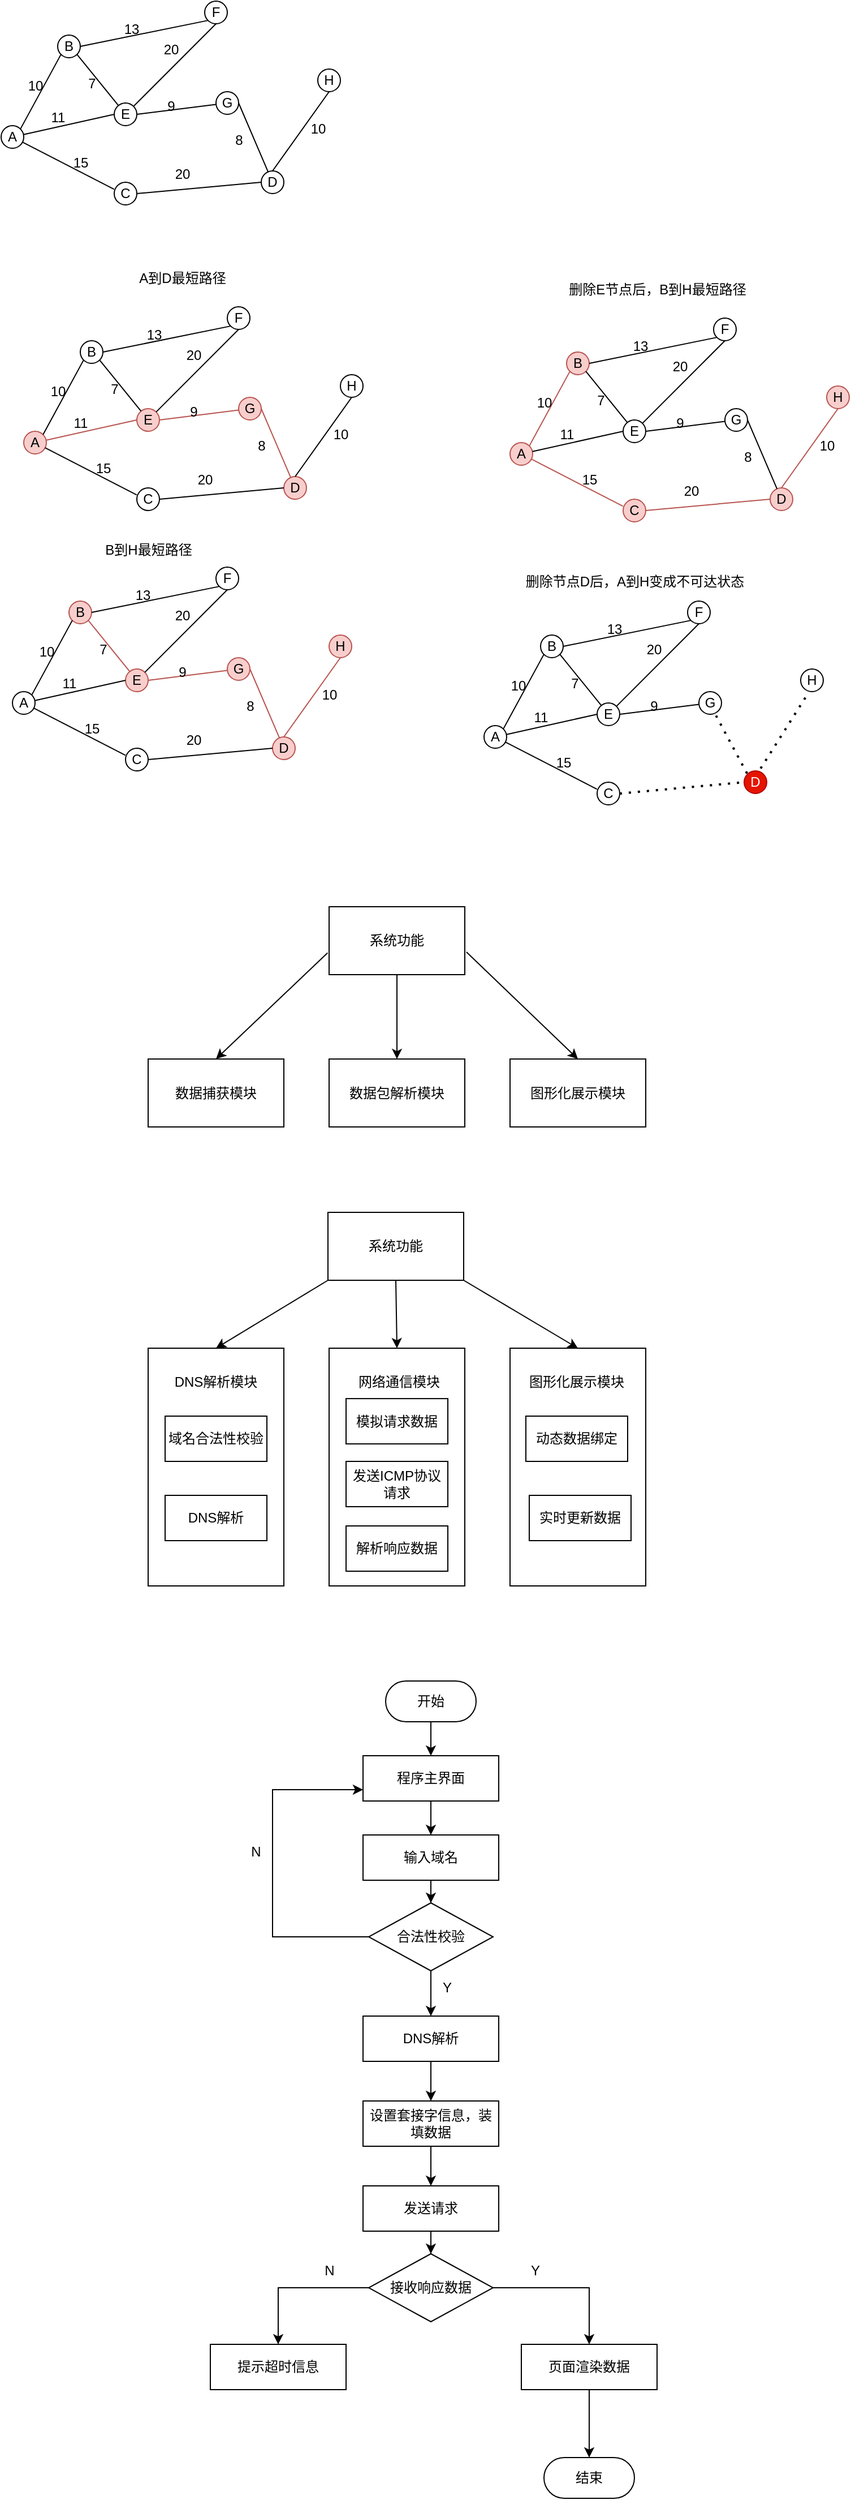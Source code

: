 <mxfile version="24.8.6">
  <diagram name="第 1 页" id="j2bMrI5FaiPhLmk5jfZU">
    <mxGraphModel dx="1426" dy="781" grid="1" gridSize="10" guides="1" tooltips="1" connect="1" arrows="1" fold="1" page="1" pageScale="1" pageWidth="827" pageHeight="1169" math="0" shadow="0">
      <root>
        <mxCell id="0" />
        <mxCell id="1" parent="0" />
        <mxCell id="XzMyNaOLPGjrJ3a0IBhp-1" value="" style="rounded=0;whiteSpace=wrap;html=1;" vertex="1" parent="1">
          <mxGeometry x="230" y="1430" width="120" height="210" as="geometry" />
        </mxCell>
        <mxCell id="vtL7lDyUbymV2ma0Of8F-2" value="A" style="ellipse;whiteSpace=wrap;html=1;aspect=fixed;" parent="1" vertex="1">
          <mxGeometry x="100" y="350" width="20" height="20" as="geometry" />
        </mxCell>
        <mxCell id="vtL7lDyUbymV2ma0Of8F-3" value="B" style="ellipse;whiteSpace=wrap;html=1;aspect=fixed;" parent="1" vertex="1">
          <mxGeometry x="150" y="270" width="20" height="20" as="geometry" />
        </mxCell>
        <mxCell id="vtL7lDyUbymV2ma0Of8F-4" value="C" style="ellipse;whiteSpace=wrap;html=1;aspect=fixed;" parent="1" vertex="1">
          <mxGeometry x="200" y="400" width="20" height="20" as="geometry" />
        </mxCell>
        <mxCell id="vtL7lDyUbymV2ma0Of8F-5" value="D" style="ellipse;whiteSpace=wrap;html=1;aspect=fixed;" parent="1" vertex="1">
          <mxGeometry x="330" y="390" width="20" height="20" as="geometry" />
        </mxCell>
        <mxCell id="vtL7lDyUbymV2ma0Of8F-6" value="E" style="ellipse;whiteSpace=wrap;html=1;aspect=fixed;" parent="1" vertex="1">
          <mxGeometry x="200" y="330" width="20" height="20" as="geometry" />
        </mxCell>
        <mxCell id="vtL7lDyUbymV2ma0Of8F-7" value="F" style="ellipse;whiteSpace=wrap;html=1;aspect=fixed;" parent="1" vertex="1">
          <mxGeometry x="280" y="240" width="20" height="20" as="geometry" />
        </mxCell>
        <mxCell id="vtL7lDyUbymV2ma0Of8F-8" value="G" style="ellipse;whiteSpace=wrap;html=1;aspect=fixed;" parent="1" vertex="1">
          <mxGeometry x="290" y="320" width="20" height="20" as="geometry" />
        </mxCell>
        <mxCell id="vtL7lDyUbymV2ma0Of8F-10" value="H" style="ellipse;whiteSpace=wrap;html=1;aspect=fixed;" parent="1" vertex="1">
          <mxGeometry x="380" y="300" width="20" height="20" as="geometry" />
        </mxCell>
        <mxCell id="vtL7lDyUbymV2ma0Of8F-48" value="" style="endArrow=none;html=1;rounded=0;exitX=1;exitY=0;exitDx=0;exitDy=0;entryX=0;entryY=1;entryDx=0;entryDy=0;" parent="1" source="vtL7lDyUbymV2ma0Of8F-2" target="vtL7lDyUbymV2ma0Of8F-3" edge="1">
          <mxGeometry width="50" height="50" relative="1" as="geometry">
            <mxPoint x="110" y="340" as="sourcePoint" />
            <mxPoint x="160" y="290" as="targetPoint" />
          </mxGeometry>
        </mxCell>
        <mxCell id="vtL7lDyUbymV2ma0Of8F-49" value="" style="endArrow=none;html=1;rounded=0;entryX=-0.007;entryY=0.307;entryDx=0;entryDy=0;entryPerimeter=0;" parent="1" source="vtL7lDyUbymV2ma0Of8F-2" target="vtL7lDyUbymV2ma0Of8F-4" edge="1">
          <mxGeometry width="50" height="50" relative="1" as="geometry">
            <mxPoint x="130" y="400" as="sourcePoint" />
            <mxPoint x="180" y="350" as="targetPoint" />
          </mxGeometry>
        </mxCell>
        <mxCell id="vtL7lDyUbymV2ma0Of8F-50" value="" style="endArrow=none;html=1;rounded=0;entryX=0;entryY=0.5;entryDx=0;entryDy=0;" parent="1" source="vtL7lDyUbymV2ma0Of8F-2" target="vtL7lDyUbymV2ma0Of8F-6" edge="1">
          <mxGeometry width="50" height="50" relative="1" as="geometry">
            <mxPoint x="130" y="370" as="sourcePoint" />
            <mxPoint x="180" y="320" as="targetPoint" />
          </mxGeometry>
        </mxCell>
        <mxCell id="vtL7lDyUbymV2ma0Of8F-51" value="" style="endArrow=none;html=1;rounded=0;exitX=1;exitY=1;exitDx=0;exitDy=0;" parent="1" source="vtL7lDyUbymV2ma0Of8F-3" target="vtL7lDyUbymV2ma0Of8F-6" edge="1">
          <mxGeometry width="50" height="50" relative="1" as="geometry">
            <mxPoint x="150" y="270" as="sourcePoint" />
            <mxPoint x="200" y="334" as="targetPoint" />
          </mxGeometry>
        </mxCell>
        <mxCell id="vtL7lDyUbymV2ma0Of8F-52" value="" style="endArrow=none;html=1;rounded=0;exitX=1;exitY=0.5;exitDx=0;exitDy=0;entryX=0;entryY=1;entryDx=0;entryDy=0;" parent="1" source="vtL7lDyUbymV2ma0Of8F-3" target="vtL7lDyUbymV2ma0Of8F-7" edge="1">
          <mxGeometry width="50" height="50" relative="1" as="geometry">
            <mxPoint x="180" y="280" as="sourcePoint" />
            <mxPoint x="230" y="230" as="targetPoint" />
          </mxGeometry>
        </mxCell>
        <mxCell id="vtL7lDyUbymV2ma0Of8F-53" value="" style="endArrow=none;html=1;rounded=0;exitX=1;exitY=0.5;exitDx=0;exitDy=0;" parent="1" source="vtL7lDyUbymV2ma0Of8F-6" target="vtL7lDyUbymV2ma0Of8F-8" edge="1">
          <mxGeometry width="50" height="50" relative="1" as="geometry">
            <mxPoint x="230" y="340" as="sourcePoint" />
            <mxPoint x="280" y="290" as="targetPoint" />
          </mxGeometry>
        </mxCell>
        <mxCell id="vtL7lDyUbymV2ma0Of8F-54" value="" style="endArrow=none;html=1;rounded=0;exitX=1;exitY=0;exitDx=0;exitDy=0;entryX=0.5;entryY=1;entryDx=0;entryDy=0;" parent="1" source="vtL7lDyUbymV2ma0Of8F-6" target="vtL7lDyUbymV2ma0Of8F-7" edge="1">
          <mxGeometry width="50" height="50" relative="1" as="geometry">
            <mxPoint x="220" y="330" as="sourcePoint" />
            <mxPoint x="270" y="280" as="targetPoint" />
          </mxGeometry>
        </mxCell>
        <mxCell id="vtL7lDyUbymV2ma0Of8F-55" value="" style="endArrow=none;html=1;rounded=0;exitX=1;exitY=0.5;exitDx=0;exitDy=0;entryX=0;entryY=0.5;entryDx=0;entryDy=0;" parent="1" source="vtL7lDyUbymV2ma0Of8F-4" target="vtL7lDyUbymV2ma0Of8F-5" edge="1">
          <mxGeometry width="50" height="50" relative="1" as="geometry">
            <mxPoint x="260" y="410" as="sourcePoint" />
            <mxPoint x="310" y="360" as="targetPoint" />
          </mxGeometry>
        </mxCell>
        <mxCell id="vtL7lDyUbymV2ma0Of8F-56" value="" style="endArrow=none;html=1;rounded=0;exitX=0.5;exitY=0;exitDx=0;exitDy=0;" parent="1" source="vtL7lDyUbymV2ma0Of8F-5" edge="1">
          <mxGeometry width="50" height="50" relative="1" as="geometry">
            <mxPoint x="340" y="370" as="sourcePoint" />
            <mxPoint x="390" y="320" as="targetPoint" />
          </mxGeometry>
        </mxCell>
        <mxCell id="vtL7lDyUbymV2ma0Of8F-57" value="" style="endArrow=none;html=1;rounded=0;exitX=1;exitY=0.5;exitDx=0;exitDy=0;" parent="1" source="vtL7lDyUbymV2ma0Of8F-8" target="vtL7lDyUbymV2ma0Of8F-5" edge="1">
          <mxGeometry width="50" height="50" relative="1" as="geometry">
            <mxPoint x="330" y="310" as="sourcePoint" />
            <mxPoint x="380" y="260" as="targetPoint" />
          </mxGeometry>
        </mxCell>
        <mxCell id="vtL7lDyUbymV2ma0Of8F-59" value="10" style="text;html=1;align=center;verticalAlign=middle;resizable=0;points=[];autosize=1;strokeColor=none;fillColor=none;" parent="1" vertex="1">
          <mxGeometry x="110" y="300" width="40" height="30" as="geometry" />
        </mxCell>
        <mxCell id="vtL7lDyUbymV2ma0Of8F-60" value="7" style="text;html=1;align=center;verticalAlign=middle;resizable=0;points=[];autosize=1;strokeColor=none;fillColor=none;" parent="1" vertex="1">
          <mxGeometry x="165" y="298" width="30" height="30" as="geometry" />
        </mxCell>
        <mxCell id="vtL7lDyUbymV2ma0Of8F-61" value="11" style="text;html=1;align=center;verticalAlign=middle;resizable=0;points=[];autosize=1;strokeColor=none;fillColor=none;" parent="1" vertex="1">
          <mxGeometry x="130" y="328" width="40" height="30" as="geometry" />
        </mxCell>
        <mxCell id="vtL7lDyUbymV2ma0Of8F-63" value="15" style="text;html=1;align=center;verticalAlign=middle;resizable=0;points=[];autosize=1;strokeColor=none;fillColor=none;" parent="1" vertex="1">
          <mxGeometry x="150" y="368" width="40" height="30" as="geometry" />
        </mxCell>
        <mxCell id="vtL7lDyUbymV2ma0Of8F-64" value="20" style="text;html=1;align=center;verticalAlign=middle;resizable=0;points=[];autosize=1;strokeColor=none;fillColor=none;" parent="1" vertex="1">
          <mxGeometry x="240" y="378" width="40" height="30" as="geometry" />
        </mxCell>
        <mxCell id="vtL7lDyUbymV2ma0Of8F-65" value="9" style="text;html=1;align=center;verticalAlign=middle;resizable=0;points=[];autosize=1;strokeColor=none;fillColor=none;" parent="1" vertex="1">
          <mxGeometry x="235" y="318" width="30" height="30" as="geometry" />
        </mxCell>
        <mxCell id="vtL7lDyUbymV2ma0Of8F-66" value="13" style="text;html=1;align=center;verticalAlign=middle;resizable=0;points=[];autosize=1;strokeColor=none;fillColor=none;" parent="1" vertex="1">
          <mxGeometry x="195" y="250" width="40" height="30" as="geometry" />
        </mxCell>
        <mxCell id="vtL7lDyUbymV2ma0Of8F-67" value="20" style="text;html=1;align=center;verticalAlign=middle;resizable=0;points=[];autosize=1;strokeColor=none;fillColor=none;" parent="1" vertex="1">
          <mxGeometry x="230" y="268" width="40" height="30" as="geometry" />
        </mxCell>
        <mxCell id="vtL7lDyUbymV2ma0Of8F-68" value="8" style="text;html=1;align=center;verticalAlign=middle;resizable=0;points=[];autosize=1;strokeColor=none;fillColor=none;" parent="1" vertex="1">
          <mxGeometry x="295" y="348" width="30" height="30" as="geometry" />
        </mxCell>
        <mxCell id="vtL7lDyUbymV2ma0Of8F-69" value="10" style="text;html=1;align=center;verticalAlign=middle;resizable=0;points=[];autosize=1;strokeColor=none;fillColor=none;" parent="1" vertex="1">
          <mxGeometry x="360" y="338" width="40" height="30" as="geometry" />
        </mxCell>
        <mxCell id="vtL7lDyUbymV2ma0Of8F-70" value="A" style="ellipse;whiteSpace=wrap;html=1;aspect=fixed;fillColor=#f8cecc;strokeColor=#b85450;" parent="1" vertex="1">
          <mxGeometry x="120" y="620" width="20" height="20" as="geometry" />
        </mxCell>
        <mxCell id="vtL7lDyUbymV2ma0Of8F-71" value="B" style="ellipse;whiteSpace=wrap;html=1;aspect=fixed;" parent="1" vertex="1">
          <mxGeometry x="170" y="540" width="20" height="20" as="geometry" />
        </mxCell>
        <mxCell id="vtL7lDyUbymV2ma0Of8F-72" value="C" style="ellipse;whiteSpace=wrap;html=1;aspect=fixed;" parent="1" vertex="1">
          <mxGeometry x="220" y="670" width="20" height="20" as="geometry" />
        </mxCell>
        <mxCell id="vtL7lDyUbymV2ma0Of8F-73" value="D" style="ellipse;whiteSpace=wrap;html=1;aspect=fixed;fillColor=#f8cecc;strokeColor=#b85450;" parent="1" vertex="1">
          <mxGeometry x="350" y="660" width="20" height="20" as="geometry" />
        </mxCell>
        <mxCell id="vtL7lDyUbymV2ma0Of8F-74" value="E" style="ellipse;whiteSpace=wrap;html=1;aspect=fixed;fillColor=#f8cecc;strokeColor=#b85450;" parent="1" vertex="1">
          <mxGeometry x="220" y="600" width="20" height="20" as="geometry" />
        </mxCell>
        <mxCell id="vtL7lDyUbymV2ma0Of8F-75" value="F" style="ellipse;whiteSpace=wrap;html=1;aspect=fixed;" parent="1" vertex="1">
          <mxGeometry x="300" y="510" width="20" height="20" as="geometry" />
        </mxCell>
        <mxCell id="vtL7lDyUbymV2ma0Of8F-76" value="G" style="ellipse;whiteSpace=wrap;html=1;aspect=fixed;fillColor=#f8cecc;strokeColor=#b85450;" parent="1" vertex="1">
          <mxGeometry x="310" y="590" width="20" height="20" as="geometry" />
        </mxCell>
        <mxCell id="vtL7lDyUbymV2ma0Of8F-77" value="H" style="ellipse;whiteSpace=wrap;html=1;aspect=fixed;" parent="1" vertex="1">
          <mxGeometry x="400" y="570" width="20" height="20" as="geometry" />
        </mxCell>
        <mxCell id="vtL7lDyUbymV2ma0Of8F-78" value="" style="endArrow=none;html=1;rounded=0;exitX=1;exitY=0;exitDx=0;exitDy=0;entryX=0;entryY=1;entryDx=0;entryDy=0;" parent="1" source="vtL7lDyUbymV2ma0Of8F-70" target="vtL7lDyUbymV2ma0Of8F-71" edge="1">
          <mxGeometry width="50" height="50" relative="1" as="geometry">
            <mxPoint x="130" y="610" as="sourcePoint" />
            <mxPoint x="180" y="560" as="targetPoint" />
          </mxGeometry>
        </mxCell>
        <mxCell id="vtL7lDyUbymV2ma0Of8F-79" value="" style="endArrow=none;html=1;rounded=0;entryX=-0.007;entryY=0.307;entryDx=0;entryDy=0;entryPerimeter=0;" parent="1" source="vtL7lDyUbymV2ma0Of8F-70" target="vtL7lDyUbymV2ma0Of8F-72" edge="1">
          <mxGeometry width="50" height="50" relative="1" as="geometry">
            <mxPoint x="150" y="670" as="sourcePoint" />
            <mxPoint x="200" y="620" as="targetPoint" />
          </mxGeometry>
        </mxCell>
        <mxCell id="vtL7lDyUbymV2ma0Of8F-80" value="" style="endArrow=none;html=1;rounded=0;entryX=0;entryY=0.5;entryDx=0;entryDy=0;fillColor=#f8cecc;strokeColor=#b85450;" parent="1" source="vtL7lDyUbymV2ma0Of8F-70" target="vtL7lDyUbymV2ma0Of8F-74" edge="1">
          <mxGeometry width="50" height="50" relative="1" as="geometry">
            <mxPoint x="150" y="640" as="sourcePoint" />
            <mxPoint x="200" y="590" as="targetPoint" />
          </mxGeometry>
        </mxCell>
        <mxCell id="vtL7lDyUbymV2ma0Of8F-81" value="" style="endArrow=none;html=1;rounded=0;exitX=1;exitY=1;exitDx=0;exitDy=0;" parent="1" source="vtL7lDyUbymV2ma0Of8F-71" target="vtL7lDyUbymV2ma0Of8F-74" edge="1">
          <mxGeometry width="50" height="50" relative="1" as="geometry">
            <mxPoint x="170" y="540" as="sourcePoint" />
            <mxPoint x="220" y="604" as="targetPoint" />
          </mxGeometry>
        </mxCell>
        <mxCell id="vtL7lDyUbymV2ma0Of8F-82" value="" style="endArrow=none;html=1;rounded=0;exitX=1;exitY=0.5;exitDx=0;exitDy=0;entryX=0;entryY=1;entryDx=0;entryDy=0;" parent="1" source="vtL7lDyUbymV2ma0Of8F-71" target="vtL7lDyUbymV2ma0Of8F-75" edge="1">
          <mxGeometry width="50" height="50" relative="1" as="geometry">
            <mxPoint x="200" y="550" as="sourcePoint" />
            <mxPoint x="250" y="500" as="targetPoint" />
          </mxGeometry>
        </mxCell>
        <mxCell id="vtL7lDyUbymV2ma0Of8F-83" value="" style="endArrow=none;html=1;rounded=0;exitX=1;exitY=0.5;exitDx=0;exitDy=0;fillColor=#f8cecc;strokeColor=#b85450;" parent="1" source="vtL7lDyUbymV2ma0Of8F-74" target="vtL7lDyUbymV2ma0Of8F-76" edge="1">
          <mxGeometry width="50" height="50" relative="1" as="geometry">
            <mxPoint x="250" y="610" as="sourcePoint" />
            <mxPoint x="300" y="560" as="targetPoint" />
          </mxGeometry>
        </mxCell>
        <mxCell id="vtL7lDyUbymV2ma0Of8F-84" value="" style="endArrow=none;html=1;rounded=0;exitX=1;exitY=0;exitDx=0;exitDy=0;entryX=0.5;entryY=1;entryDx=0;entryDy=0;" parent="1" source="vtL7lDyUbymV2ma0Of8F-74" target="vtL7lDyUbymV2ma0Of8F-75" edge="1">
          <mxGeometry width="50" height="50" relative="1" as="geometry">
            <mxPoint x="240" y="600" as="sourcePoint" />
            <mxPoint x="290" y="550" as="targetPoint" />
          </mxGeometry>
        </mxCell>
        <mxCell id="vtL7lDyUbymV2ma0Of8F-85" value="" style="endArrow=none;html=1;rounded=0;exitX=1;exitY=0.5;exitDx=0;exitDy=0;entryX=0;entryY=0.5;entryDx=0;entryDy=0;" parent="1" source="vtL7lDyUbymV2ma0Of8F-72" target="vtL7lDyUbymV2ma0Of8F-73" edge="1">
          <mxGeometry width="50" height="50" relative="1" as="geometry">
            <mxPoint x="280" y="680" as="sourcePoint" />
            <mxPoint x="330" y="630" as="targetPoint" />
          </mxGeometry>
        </mxCell>
        <mxCell id="vtL7lDyUbymV2ma0Of8F-86" value="" style="endArrow=none;html=1;rounded=0;exitX=0.5;exitY=0;exitDx=0;exitDy=0;" parent="1" source="vtL7lDyUbymV2ma0Of8F-73" edge="1">
          <mxGeometry width="50" height="50" relative="1" as="geometry">
            <mxPoint x="360" y="640" as="sourcePoint" />
            <mxPoint x="410" y="590" as="targetPoint" />
          </mxGeometry>
        </mxCell>
        <mxCell id="vtL7lDyUbymV2ma0Of8F-87" value="" style="endArrow=none;html=1;rounded=0;exitX=1;exitY=0.5;exitDx=0;exitDy=0;fillColor=#f8cecc;strokeColor=#b85450;" parent="1" source="vtL7lDyUbymV2ma0Of8F-76" target="vtL7lDyUbymV2ma0Of8F-73" edge="1">
          <mxGeometry width="50" height="50" relative="1" as="geometry">
            <mxPoint x="350" y="580" as="sourcePoint" />
            <mxPoint x="400" y="530" as="targetPoint" />
          </mxGeometry>
        </mxCell>
        <mxCell id="vtL7lDyUbymV2ma0Of8F-88" value="10" style="text;html=1;align=center;verticalAlign=middle;resizable=0;points=[];autosize=1;strokeColor=none;fillColor=none;" parent="1" vertex="1">
          <mxGeometry x="130" y="570" width="40" height="30" as="geometry" />
        </mxCell>
        <mxCell id="vtL7lDyUbymV2ma0Of8F-89" value="7" style="text;html=1;align=center;verticalAlign=middle;resizable=0;points=[];autosize=1;strokeColor=none;fillColor=none;" parent="1" vertex="1">
          <mxGeometry x="185" y="568" width="30" height="30" as="geometry" />
        </mxCell>
        <mxCell id="vtL7lDyUbymV2ma0Of8F-90" value="11" style="text;html=1;align=center;verticalAlign=middle;resizable=0;points=[];autosize=1;strokeColor=none;fillColor=none;" parent="1" vertex="1">
          <mxGeometry x="150" y="598" width="40" height="30" as="geometry" />
        </mxCell>
        <mxCell id="vtL7lDyUbymV2ma0Of8F-91" value="15" style="text;html=1;align=center;verticalAlign=middle;resizable=0;points=[];autosize=1;strokeColor=none;fillColor=none;" parent="1" vertex="1">
          <mxGeometry x="170" y="638" width="40" height="30" as="geometry" />
        </mxCell>
        <mxCell id="vtL7lDyUbymV2ma0Of8F-92" value="20" style="text;html=1;align=center;verticalAlign=middle;resizable=0;points=[];autosize=1;strokeColor=none;fillColor=none;" parent="1" vertex="1">
          <mxGeometry x="260" y="648" width="40" height="30" as="geometry" />
        </mxCell>
        <mxCell id="vtL7lDyUbymV2ma0Of8F-93" value="9" style="text;html=1;align=center;verticalAlign=middle;resizable=0;points=[];autosize=1;strokeColor=none;fillColor=none;" parent="1" vertex="1">
          <mxGeometry x="255" y="588" width="30" height="30" as="geometry" />
        </mxCell>
        <mxCell id="vtL7lDyUbymV2ma0Of8F-94" value="13" style="text;html=1;align=center;verticalAlign=middle;resizable=0;points=[];autosize=1;strokeColor=none;fillColor=none;" parent="1" vertex="1">
          <mxGeometry x="215" y="520" width="40" height="30" as="geometry" />
        </mxCell>
        <mxCell id="vtL7lDyUbymV2ma0Of8F-95" value="20" style="text;html=1;align=center;verticalAlign=middle;resizable=0;points=[];autosize=1;strokeColor=none;fillColor=none;" parent="1" vertex="1">
          <mxGeometry x="250" y="538" width="40" height="30" as="geometry" />
        </mxCell>
        <mxCell id="vtL7lDyUbymV2ma0Of8F-96" value="8" style="text;html=1;align=center;verticalAlign=middle;resizable=0;points=[];autosize=1;strokeColor=none;fillColor=none;" parent="1" vertex="1">
          <mxGeometry x="315" y="618" width="30" height="30" as="geometry" />
        </mxCell>
        <mxCell id="vtL7lDyUbymV2ma0Of8F-97" value="10" style="text;html=1;align=center;verticalAlign=middle;resizable=0;points=[];autosize=1;strokeColor=none;fillColor=none;" parent="1" vertex="1">
          <mxGeometry x="380" y="608" width="40" height="30" as="geometry" />
        </mxCell>
        <mxCell id="vtL7lDyUbymV2ma0Of8F-98" value="A到D最短路径" style="text;html=1;align=center;verticalAlign=middle;resizable=0;points=[];autosize=1;strokeColor=none;fillColor=none;" parent="1" vertex="1">
          <mxGeometry x="210" y="470" width="100" height="30" as="geometry" />
        </mxCell>
        <mxCell id="vtL7lDyUbymV2ma0Of8F-99" value="A" style="ellipse;whiteSpace=wrap;html=1;aspect=fixed;" parent="1" vertex="1">
          <mxGeometry x="110" y="850" width="20" height="20" as="geometry" />
        </mxCell>
        <mxCell id="vtL7lDyUbymV2ma0Of8F-100" value="B" style="ellipse;whiteSpace=wrap;html=1;aspect=fixed;fillColor=#f8cecc;strokeColor=#b85450;" parent="1" vertex="1">
          <mxGeometry x="160" y="770" width="20" height="20" as="geometry" />
        </mxCell>
        <mxCell id="vtL7lDyUbymV2ma0Of8F-101" value="C" style="ellipse;whiteSpace=wrap;html=1;aspect=fixed;" parent="1" vertex="1">
          <mxGeometry x="210" y="900" width="20" height="20" as="geometry" />
        </mxCell>
        <mxCell id="vtL7lDyUbymV2ma0Of8F-102" value="D" style="ellipse;whiteSpace=wrap;html=1;aspect=fixed;fillColor=#f8cecc;strokeColor=#b85450;" parent="1" vertex="1">
          <mxGeometry x="340" y="890" width="20" height="20" as="geometry" />
        </mxCell>
        <mxCell id="vtL7lDyUbymV2ma0Of8F-103" value="E" style="ellipse;whiteSpace=wrap;html=1;aspect=fixed;fillColor=#f8cecc;strokeColor=#b85450;" parent="1" vertex="1">
          <mxGeometry x="210" y="830" width="20" height="20" as="geometry" />
        </mxCell>
        <mxCell id="vtL7lDyUbymV2ma0Of8F-104" value="F" style="ellipse;whiteSpace=wrap;html=1;aspect=fixed;" parent="1" vertex="1">
          <mxGeometry x="290" y="740" width="20" height="20" as="geometry" />
        </mxCell>
        <mxCell id="vtL7lDyUbymV2ma0Of8F-105" value="G" style="ellipse;whiteSpace=wrap;html=1;aspect=fixed;fillColor=#f8cecc;strokeColor=#b85450;" parent="1" vertex="1">
          <mxGeometry x="300" y="820" width="20" height="20" as="geometry" />
        </mxCell>
        <mxCell id="vtL7lDyUbymV2ma0Of8F-106" value="H" style="ellipse;whiteSpace=wrap;html=1;aspect=fixed;fillColor=#f8cecc;strokeColor=#b85450;" parent="1" vertex="1">
          <mxGeometry x="390" y="800" width="20" height="20" as="geometry" />
        </mxCell>
        <mxCell id="vtL7lDyUbymV2ma0Of8F-107" value="" style="endArrow=none;html=1;rounded=0;exitX=1;exitY=0;exitDx=0;exitDy=0;entryX=0;entryY=1;entryDx=0;entryDy=0;" parent="1" source="vtL7lDyUbymV2ma0Of8F-99" target="vtL7lDyUbymV2ma0Of8F-100" edge="1">
          <mxGeometry width="50" height="50" relative="1" as="geometry">
            <mxPoint x="120" y="840" as="sourcePoint" />
            <mxPoint x="170" y="790" as="targetPoint" />
          </mxGeometry>
        </mxCell>
        <mxCell id="vtL7lDyUbymV2ma0Of8F-108" value="" style="endArrow=none;html=1;rounded=0;entryX=-0.007;entryY=0.307;entryDx=0;entryDy=0;entryPerimeter=0;" parent="1" source="vtL7lDyUbymV2ma0Of8F-99" target="vtL7lDyUbymV2ma0Of8F-101" edge="1">
          <mxGeometry width="50" height="50" relative="1" as="geometry">
            <mxPoint x="140" y="900" as="sourcePoint" />
            <mxPoint x="190" y="850" as="targetPoint" />
          </mxGeometry>
        </mxCell>
        <mxCell id="vtL7lDyUbymV2ma0Of8F-109" value="" style="endArrow=none;html=1;rounded=0;entryX=0;entryY=0.5;entryDx=0;entryDy=0;" parent="1" source="vtL7lDyUbymV2ma0Of8F-99" target="vtL7lDyUbymV2ma0Of8F-103" edge="1">
          <mxGeometry width="50" height="50" relative="1" as="geometry">
            <mxPoint x="140" y="870" as="sourcePoint" />
            <mxPoint x="190" y="820" as="targetPoint" />
          </mxGeometry>
        </mxCell>
        <mxCell id="vtL7lDyUbymV2ma0Of8F-110" value="" style="endArrow=none;html=1;rounded=0;exitX=1;exitY=1;exitDx=0;exitDy=0;fillColor=#f8cecc;strokeColor=#b85450;" parent="1" source="vtL7lDyUbymV2ma0Of8F-100" target="vtL7lDyUbymV2ma0Of8F-103" edge="1">
          <mxGeometry width="50" height="50" relative="1" as="geometry">
            <mxPoint x="160" y="770" as="sourcePoint" />
            <mxPoint x="210" y="834" as="targetPoint" />
          </mxGeometry>
        </mxCell>
        <mxCell id="vtL7lDyUbymV2ma0Of8F-111" value="" style="endArrow=none;html=1;rounded=0;exitX=1;exitY=0.5;exitDx=0;exitDy=0;entryX=0;entryY=1;entryDx=0;entryDy=0;" parent="1" source="vtL7lDyUbymV2ma0Of8F-100" target="vtL7lDyUbymV2ma0Of8F-104" edge="1">
          <mxGeometry width="50" height="50" relative="1" as="geometry">
            <mxPoint x="190" y="780" as="sourcePoint" />
            <mxPoint x="240" y="730" as="targetPoint" />
          </mxGeometry>
        </mxCell>
        <mxCell id="vtL7lDyUbymV2ma0Of8F-112" value="" style="endArrow=none;html=1;rounded=0;exitX=1;exitY=0.5;exitDx=0;exitDy=0;fillColor=#f8cecc;strokeColor=#b85450;" parent="1" source="vtL7lDyUbymV2ma0Of8F-103" target="vtL7lDyUbymV2ma0Of8F-105" edge="1">
          <mxGeometry width="50" height="50" relative="1" as="geometry">
            <mxPoint x="240" y="840" as="sourcePoint" />
            <mxPoint x="290" y="790" as="targetPoint" />
          </mxGeometry>
        </mxCell>
        <mxCell id="vtL7lDyUbymV2ma0Of8F-113" value="" style="endArrow=none;html=1;rounded=0;exitX=1;exitY=0;exitDx=0;exitDy=0;entryX=0.5;entryY=1;entryDx=0;entryDy=0;" parent="1" source="vtL7lDyUbymV2ma0Of8F-103" target="vtL7lDyUbymV2ma0Of8F-104" edge="1">
          <mxGeometry width="50" height="50" relative="1" as="geometry">
            <mxPoint x="230" y="830" as="sourcePoint" />
            <mxPoint x="280" y="780" as="targetPoint" />
          </mxGeometry>
        </mxCell>
        <mxCell id="vtL7lDyUbymV2ma0Of8F-114" value="" style="endArrow=none;html=1;rounded=0;exitX=1;exitY=0.5;exitDx=0;exitDy=0;entryX=0;entryY=0.5;entryDx=0;entryDy=0;" parent="1" source="vtL7lDyUbymV2ma0Of8F-101" target="vtL7lDyUbymV2ma0Of8F-102" edge="1">
          <mxGeometry width="50" height="50" relative="1" as="geometry">
            <mxPoint x="270" y="910" as="sourcePoint" />
            <mxPoint x="320" y="860" as="targetPoint" />
          </mxGeometry>
        </mxCell>
        <mxCell id="vtL7lDyUbymV2ma0Of8F-115" value="" style="endArrow=none;html=1;rounded=0;exitX=0.5;exitY=0;exitDx=0;exitDy=0;fillColor=#f8cecc;strokeColor=#b85450;" parent="1" source="vtL7lDyUbymV2ma0Of8F-102" edge="1">
          <mxGeometry width="50" height="50" relative="1" as="geometry">
            <mxPoint x="350" y="870" as="sourcePoint" />
            <mxPoint x="400" y="820" as="targetPoint" />
          </mxGeometry>
        </mxCell>
        <mxCell id="vtL7lDyUbymV2ma0Of8F-116" value="" style="endArrow=none;html=1;rounded=0;exitX=1;exitY=0.5;exitDx=0;exitDy=0;fillColor=#f8cecc;strokeColor=#b85450;" parent="1" source="vtL7lDyUbymV2ma0Of8F-105" target="vtL7lDyUbymV2ma0Of8F-102" edge="1">
          <mxGeometry width="50" height="50" relative="1" as="geometry">
            <mxPoint x="340" y="810" as="sourcePoint" />
            <mxPoint x="390" y="760" as="targetPoint" />
          </mxGeometry>
        </mxCell>
        <mxCell id="vtL7lDyUbymV2ma0Of8F-117" value="10" style="text;html=1;align=center;verticalAlign=middle;resizable=0;points=[];autosize=1;strokeColor=none;fillColor=none;" parent="1" vertex="1">
          <mxGeometry x="120" y="800" width="40" height="30" as="geometry" />
        </mxCell>
        <mxCell id="vtL7lDyUbymV2ma0Of8F-118" value="7" style="text;html=1;align=center;verticalAlign=middle;resizable=0;points=[];autosize=1;strokeColor=none;fillColor=none;" parent="1" vertex="1">
          <mxGeometry x="175" y="798" width="30" height="30" as="geometry" />
        </mxCell>
        <mxCell id="vtL7lDyUbymV2ma0Of8F-119" value="11" style="text;html=1;align=center;verticalAlign=middle;resizable=0;points=[];autosize=1;strokeColor=none;fillColor=none;" parent="1" vertex="1">
          <mxGeometry x="140" y="828" width="40" height="30" as="geometry" />
        </mxCell>
        <mxCell id="vtL7lDyUbymV2ma0Of8F-120" value="15" style="text;html=1;align=center;verticalAlign=middle;resizable=0;points=[];autosize=1;strokeColor=none;fillColor=none;" parent="1" vertex="1">
          <mxGeometry x="160" y="868" width="40" height="30" as="geometry" />
        </mxCell>
        <mxCell id="vtL7lDyUbymV2ma0Of8F-121" value="20" style="text;html=1;align=center;verticalAlign=middle;resizable=0;points=[];autosize=1;strokeColor=none;fillColor=none;" parent="1" vertex="1">
          <mxGeometry x="250" y="878" width="40" height="30" as="geometry" />
        </mxCell>
        <mxCell id="vtL7lDyUbymV2ma0Of8F-122" value="9" style="text;html=1;align=center;verticalAlign=middle;resizable=0;points=[];autosize=1;strokeColor=none;fillColor=none;" parent="1" vertex="1">
          <mxGeometry x="245" y="818" width="30" height="30" as="geometry" />
        </mxCell>
        <mxCell id="vtL7lDyUbymV2ma0Of8F-123" value="13" style="text;html=1;align=center;verticalAlign=middle;resizable=0;points=[];autosize=1;strokeColor=none;fillColor=none;" parent="1" vertex="1">
          <mxGeometry x="205" y="750" width="40" height="30" as="geometry" />
        </mxCell>
        <mxCell id="vtL7lDyUbymV2ma0Of8F-124" value="20" style="text;html=1;align=center;verticalAlign=middle;resizable=0;points=[];autosize=1;strokeColor=none;fillColor=none;" parent="1" vertex="1">
          <mxGeometry x="240" y="768" width="40" height="30" as="geometry" />
        </mxCell>
        <mxCell id="vtL7lDyUbymV2ma0Of8F-125" value="8" style="text;html=1;align=center;verticalAlign=middle;resizable=0;points=[];autosize=1;strokeColor=none;fillColor=none;" parent="1" vertex="1">
          <mxGeometry x="305" y="848" width="30" height="30" as="geometry" />
        </mxCell>
        <mxCell id="vtL7lDyUbymV2ma0Of8F-126" value="10" style="text;html=1;align=center;verticalAlign=middle;resizable=0;points=[];autosize=1;strokeColor=none;fillColor=none;" parent="1" vertex="1">
          <mxGeometry x="370" y="838" width="40" height="30" as="geometry" />
        </mxCell>
        <mxCell id="vtL7lDyUbymV2ma0Of8F-127" value="B到H最短路径" style="text;html=1;align=center;verticalAlign=middle;resizable=0;points=[];autosize=1;strokeColor=none;fillColor=none;" parent="1" vertex="1">
          <mxGeometry x="180" y="710" width="100" height="30" as="geometry" />
        </mxCell>
        <mxCell id="vtL7lDyUbymV2ma0Of8F-128" value="A" style="ellipse;whiteSpace=wrap;html=1;aspect=fixed;fillColor=#f8cecc;strokeColor=#b85450;" parent="1" vertex="1">
          <mxGeometry x="550" y="630" width="20" height="20" as="geometry" />
        </mxCell>
        <mxCell id="vtL7lDyUbymV2ma0Of8F-129" value="B" style="ellipse;whiteSpace=wrap;html=1;aspect=fixed;fillColor=#f8cecc;strokeColor=#b85450;" parent="1" vertex="1">
          <mxGeometry x="600" y="550" width="20" height="20" as="geometry" />
        </mxCell>
        <mxCell id="vtL7lDyUbymV2ma0Of8F-130" value="C" style="ellipse;whiteSpace=wrap;html=1;aspect=fixed;fillColor=#f8cecc;strokeColor=#b85450;" parent="1" vertex="1">
          <mxGeometry x="650" y="680" width="20" height="20" as="geometry" />
        </mxCell>
        <mxCell id="vtL7lDyUbymV2ma0Of8F-131" value="D" style="ellipse;whiteSpace=wrap;html=1;aspect=fixed;fillColor=#f8cecc;strokeColor=#b85450;" parent="1" vertex="1">
          <mxGeometry x="780" y="670" width="20" height="20" as="geometry" />
        </mxCell>
        <mxCell id="vtL7lDyUbymV2ma0Of8F-132" value="E" style="ellipse;whiteSpace=wrap;html=1;aspect=fixed;" parent="1" vertex="1">
          <mxGeometry x="650" y="610" width="20" height="20" as="geometry" />
        </mxCell>
        <mxCell id="vtL7lDyUbymV2ma0Of8F-133" value="F" style="ellipse;whiteSpace=wrap;html=1;aspect=fixed;" parent="1" vertex="1">
          <mxGeometry x="730" y="520" width="20" height="20" as="geometry" />
        </mxCell>
        <mxCell id="vtL7lDyUbymV2ma0Of8F-134" value="G" style="ellipse;whiteSpace=wrap;html=1;aspect=fixed;" parent="1" vertex="1">
          <mxGeometry x="740" y="600" width="20" height="20" as="geometry" />
        </mxCell>
        <mxCell id="vtL7lDyUbymV2ma0Of8F-135" value="H" style="ellipse;whiteSpace=wrap;html=1;aspect=fixed;fillColor=#f8cecc;strokeColor=#b85450;" parent="1" vertex="1">
          <mxGeometry x="830" y="580" width="20" height="20" as="geometry" />
        </mxCell>
        <mxCell id="vtL7lDyUbymV2ma0Of8F-136" value="" style="endArrow=none;html=1;rounded=0;exitX=1;exitY=0;exitDx=0;exitDy=0;entryX=0;entryY=1;entryDx=0;entryDy=0;fillColor=#f8cecc;strokeColor=#b85450;" parent="1" source="vtL7lDyUbymV2ma0Of8F-128" target="vtL7lDyUbymV2ma0Of8F-129" edge="1">
          <mxGeometry width="50" height="50" relative="1" as="geometry">
            <mxPoint x="560" y="620" as="sourcePoint" />
            <mxPoint x="610" y="570" as="targetPoint" />
          </mxGeometry>
        </mxCell>
        <mxCell id="vtL7lDyUbymV2ma0Of8F-137" value="" style="endArrow=none;html=1;rounded=0;entryX=-0.007;entryY=0.307;entryDx=0;entryDy=0;entryPerimeter=0;fillColor=#f8cecc;strokeColor=#b85450;" parent="1" source="vtL7lDyUbymV2ma0Of8F-128" target="vtL7lDyUbymV2ma0Of8F-130" edge="1">
          <mxGeometry width="50" height="50" relative="1" as="geometry">
            <mxPoint x="580" y="680" as="sourcePoint" />
            <mxPoint x="630" y="630" as="targetPoint" />
          </mxGeometry>
        </mxCell>
        <mxCell id="vtL7lDyUbymV2ma0Of8F-138" value="" style="endArrow=none;html=1;rounded=0;entryX=0;entryY=0.5;entryDx=0;entryDy=0;" parent="1" source="vtL7lDyUbymV2ma0Of8F-128" target="vtL7lDyUbymV2ma0Of8F-132" edge="1">
          <mxGeometry width="50" height="50" relative="1" as="geometry">
            <mxPoint x="580" y="650" as="sourcePoint" />
            <mxPoint x="630" y="600" as="targetPoint" />
          </mxGeometry>
        </mxCell>
        <mxCell id="vtL7lDyUbymV2ma0Of8F-139" value="" style="endArrow=none;html=1;rounded=0;exitX=1;exitY=1;exitDx=0;exitDy=0;" parent="1" source="vtL7lDyUbymV2ma0Of8F-129" target="vtL7lDyUbymV2ma0Of8F-132" edge="1">
          <mxGeometry width="50" height="50" relative="1" as="geometry">
            <mxPoint x="600" y="550" as="sourcePoint" />
            <mxPoint x="650" y="614" as="targetPoint" />
          </mxGeometry>
        </mxCell>
        <mxCell id="vtL7lDyUbymV2ma0Of8F-140" value="" style="endArrow=none;html=1;rounded=0;exitX=1;exitY=0.5;exitDx=0;exitDy=0;entryX=0;entryY=1;entryDx=0;entryDy=0;" parent="1" source="vtL7lDyUbymV2ma0Of8F-129" target="vtL7lDyUbymV2ma0Of8F-133" edge="1">
          <mxGeometry width="50" height="50" relative="1" as="geometry">
            <mxPoint x="630" y="560" as="sourcePoint" />
            <mxPoint x="680" y="510" as="targetPoint" />
          </mxGeometry>
        </mxCell>
        <mxCell id="vtL7lDyUbymV2ma0Of8F-141" value="" style="endArrow=none;html=1;rounded=0;exitX=1;exitY=0.5;exitDx=0;exitDy=0;" parent="1" source="vtL7lDyUbymV2ma0Of8F-132" target="vtL7lDyUbymV2ma0Of8F-134" edge="1">
          <mxGeometry width="50" height="50" relative="1" as="geometry">
            <mxPoint x="680" y="620" as="sourcePoint" />
            <mxPoint x="730" y="570" as="targetPoint" />
          </mxGeometry>
        </mxCell>
        <mxCell id="vtL7lDyUbymV2ma0Of8F-142" value="" style="endArrow=none;html=1;rounded=0;exitX=1;exitY=0;exitDx=0;exitDy=0;entryX=0.5;entryY=1;entryDx=0;entryDy=0;" parent="1" source="vtL7lDyUbymV2ma0Of8F-132" target="vtL7lDyUbymV2ma0Of8F-133" edge="1">
          <mxGeometry width="50" height="50" relative="1" as="geometry">
            <mxPoint x="670" y="610" as="sourcePoint" />
            <mxPoint x="720" y="560" as="targetPoint" />
          </mxGeometry>
        </mxCell>
        <mxCell id="vtL7lDyUbymV2ma0Of8F-143" value="" style="endArrow=none;html=1;rounded=0;exitX=1;exitY=0.5;exitDx=0;exitDy=0;entryX=0;entryY=0.5;entryDx=0;entryDy=0;fillColor=#f8cecc;strokeColor=#b85450;" parent="1" source="vtL7lDyUbymV2ma0Of8F-130" target="vtL7lDyUbymV2ma0Of8F-131" edge="1">
          <mxGeometry width="50" height="50" relative="1" as="geometry">
            <mxPoint x="710" y="690" as="sourcePoint" />
            <mxPoint x="760" y="640" as="targetPoint" />
          </mxGeometry>
        </mxCell>
        <mxCell id="vtL7lDyUbymV2ma0Of8F-144" value="" style="endArrow=none;html=1;rounded=0;exitX=0.5;exitY=0;exitDx=0;exitDy=0;fillColor=#f8cecc;strokeColor=#b85450;" parent="1" source="vtL7lDyUbymV2ma0Of8F-131" edge="1">
          <mxGeometry width="50" height="50" relative="1" as="geometry">
            <mxPoint x="790" y="650" as="sourcePoint" />
            <mxPoint x="840" y="600" as="targetPoint" />
          </mxGeometry>
        </mxCell>
        <mxCell id="vtL7lDyUbymV2ma0Of8F-145" value="" style="endArrow=none;html=1;rounded=0;exitX=1;exitY=0.5;exitDx=0;exitDy=0;" parent="1" source="vtL7lDyUbymV2ma0Of8F-134" target="vtL7lDyUbymV2ma0Of8F-131" edge="1">
          <mxGeometry width="50" height="50" relative="1" as="geometry">
            <mxPoint x="780" y="590" as="sourcePoint" />
            <mxPoint x="830" y="540" as="targetPoint" />
          </mxGeometry>
        </mxCell>
        <mxCell id="vtL7lDyUbymV2ma0Of8F-146" value="10" style="text;html=1;align=center;verticalAlign=middle;resizable=0;points=[];autosize=1;strokeColor=none;fillColor=none;" parent="1" vertex="1">
          <mxGeometry x="560" y="580" width="40" height="30" as="geometry" />
        </mxCell>
        <mxCell id="vtL7lDyUbymV2ma0Of8F-147" value="7" style="text;html=1;align=center;verticalAlign=middle;resizable=0;points=[];autosize=1;strokeColor=none;fillColor=none;" parent="1" vertex="1">
          <mxGeometry x="615" y="578" width="30" height="30" as="geometry" />
        </mxCell>
        <mxCell id="vtL7lDyUbymV2ma0Of8F-148" value="11" style="text;html=1;align=center;verticalAlign=middle;resizable=0;points=[];autosize=1;strokeColor=none;fillColor=none;" parent="1" vertex="1">
          <mxGeometry x="580" y="608" width="40" height="30" as="geometry" />
        </mxCell>
        <mxCell id="vtL7lDyUbymV2ma0Of8F-149" value="15" style="text;html=1;align=center;verticalAlign=middle;resizable=0;points=[];autosize=1;strokeColor=none;fillColor=none;" parent="1" vertex="1">
          <mxGeometry x="600" y="648" width="40" height="30" as="geometry" />
        </mxCell>
        <mxCell id="vtL7lDyUbymV2ma0Of8F-150" value="20" style="text;html=1;align=center;verticalAlign=middle;resizable=0;points=[];autosize=1;strokeColor=none;fillColor=none;" parent="1" vertex="1">
          <mxGeometry x="690" y="658" width="40" height="30" as="geometry" />
        </mxCell>
        <mxCell id="vtL7lDyUbymV2ma0Of8F-151" value="9" style="text;html=1;align=center;verticalAlign=middle;resizable=0;points=[];autosize=1;strokeColor=none;fillColor=none;" parent="1" vertex="1">
          <mxGeometry x="685" y="598" width="30" height="30" as="geometry" />
        </mxCell>
        <mxCell id="vtL7lDyUbymV2ma0Of8F-152" value="13" style="text;html=1;align=center;verticalAlign=middle;resizable=0;points=[];autosize=1;strokeColor=none;fillColor=none;" parent="1" vertex="1">
          <mxGeometry x="645" y="530" width="40" height="30" as="geometry" />
        </mxCell>
        <mxCell id="vtL7lDyUbymV2ma0Of8F-153" value="20" style="text;html=1;align=center;verticalAlign=middle;resizable=0;points=[];autosize=1;strokeColor=none;fillColor=none;" parent="1" vertex="1">
          <mxGeometry x="680" y="548" width="40" height="30" as="geometry" />
        </mxCell>
        <mxCell id="vtL7lDyUbymV2ma0Of8F-154" value="8" style="text;html=1;align=center;verticalAlign=middle;resizable=0;points=[];autosize=1;strokeColor=none;fillColor=none;" parent="1" vertex="1">
          <mxGeometry x="745" y="628" width="30" height="30" as="geometry" />
        </mxCell>
        <mxCell id="vtL7lDyUbymV2ma0Of8F-155" value="10" style="text;html=1;align=center;verticalAlign=middle;resizable=0;points=[];autosize=1;strokeColor=none;fillColor=none;" parent="1" vertex="1">
          <mxGeometry x="810" y="618" width="40" height="30" as="geometry" />
        </mxCell>
        <mxCell id="vtL7lDyUbymV2ma0Of8F-156" value="删除E节点后，B到H最短路径" style="text;html=1;align=center;verticalAlign=middle;resizable=0;points=[];autosize=1;strokeColor=none;fillColor=none;" parent="1" vertex="1">
          <mxGeometry x="590" y="480" width="180" height="30" as="geometry" />
        </mxCell>
        <mxCell id="vtL7lDyUbymV2ma0Of8F-157" value="A" style="ellipse;whiteSpace=wrap;html=1;aspect=fixed;" parent="1" vertex="1">
          <mxGeometry x="527" y="880" width="20" height="20" as="geometry" />
        </mxCell>
        <mxCell id="vtL7lDyUbymV2ma0Of8F-158" value="B" style="ellipse;whiteSpace=wrap;html=1;aspect=fixed;" parent="1" vertex="1">
          <mxGeometry x="577" y="800" width="20" height="20" as="geometry" />
        </mxCell>
        <mxCell id="vtL7lDyUbymV2ma0Of8F-159" value="C" style="ellipse;whiteSpace=wrap;html=1;aspect=fixed;" parent="1" vertex="1">
          <mxGeometry x="627" y="930" width="20" height="20" as="geometry" />
        </mxCell>
        <mxCell id="vtL7lDyUbymV2ma0Of8F-160" value="D" style="ellipse;whiteSpace=wrap;html=1;aspect=fixed;fillColor=#e51400;fontColor=#ffffff;strokeColor=#B20000;" parent="1" vertex="1">
          <mxGeometry x="757" y="920" width="20" height="20" as="geometry" />
        </mxCell>
        <mxCell id="vtL7lDyUbymV2ma0Of8F-161" value="E" style="ellipse;whiteSpace=wrap;html=1;aspect=fixed;" parent="1" vertex="1">
          <mxGeometry x="627" y="860" width="20" height="20" as="geometry" />
        </mxCell>
        <mxCell id="vtL7lDyUbymV2ma0Of8F-162" value="F" style="ellipse;whiteSpace=wrap;html=1;aspect=fixed;" parent="1" vertex="1">
          <mxGeometry x="707" y="770" width="20" height="20" as="geometry" />
        </mxCell>
        <mxCell id="vtL7lDyUbymV2ma0Of8F-163" value="G" style="ellipse;whiteSpace=wrap;html=1;aspect=fixed;" parent="1" vertex="1">
          <mxGeometry x="717" y="850" width="20" height="20" as="geometry" />
        </mxCell>
        <mxCell id="vtL7lDyUbymV2ma0Of8F-164" value="H" style="ellipse;whiteSpace=wrap;html=1;aspect=fixed;" parent="1" vertex="1">
          <mxGeometry x="807" y="830" width="20" height="20" as="geometry" />
        </mxCell>
        <mxCell id="vtL7lDyUbymV2ma0Of8F-165" value="" style="endArrow=none;html=1;rounded=0;exitX=1;exitY=0;exitDx=0;exitDy=0;entryX=0;entryY=1;entryDx=0;entryDy=0;" parent="1" source="vtL7lDyUbymV2ma0Of8F-157" target="vtL7lDyUbymV2ma0Of8F-158" edge="1">
          <mxGeometry width="50" height="50" relative="1" as="geometry">
            <mxPoint x="537" y="870" as="sourcePoint" />
            <mxPoint x="587" y="820" as="targetPoint" />
          </mxGeometry>
        </mxCell>
        <mxCell id="vtL7lDyUbymV2ma0Of8F-166" value="" style="endArrow=none;html=1;rounded=0;entryX=-0.007;entryY=0.307;entryDx=0;entryDy=0;entryPerimeter=0;" parent="1" source="vtL7lDyUbymV2ma0Of8F-157" target="vtL7lDyUbymV2ma0Of8F-159" edge="1">
          <mxGeometry width="50" height="50" relative="1" as="geometry">
            <mxPoint x="557" y="930" as="sourcePoint" />
            <mxPoint x="607" y="880" as="targetPoint" />
          </mxGeometry>
        </mxCell>
        <mxCell id="vtL7lDyUbymV2ma0Of8F-167" value="" style="endArrow=none;html=1;rounded=0;entryX=0;entryY=0.5;entryDx=0;entryDy=0;" parent="1" source="vtL7lDyUbymV2ma0Of8F-157" target="vtL7lDyUbymV2ma0Of8F-161" edge="1">
          <mxGeometry width="50" height="50" relative="1" as="geometry">
            <mxPoint x="557" y="900" as="sourcePoint" />
            <mxPoint x="607" y="850" as="targetPoint" />
          </mxGeometry>
        </mxCell>
        <mxCell id="vtL7lDyUbymV2ma0Of8F-168" value="" style="endArrow=none;html=1;rounded=0;exitX=1;exitY=1;exitDx=0;exitDy=0;" parent="1" source="vtL7lDyUbymV2ma0Of8F-158" target="vtL7lDyUbymV2ma0Of8F-161" edge="1">
          <mxGeometry width="50" height="50" relative="1" as="geometry">
            <mxPoint x="577" y="800" as="sourcePoint" />
            <mxPoint x="627" y="864" as="targetPoint" />
          </mxGeometry>
        </mxCell>
        <mxCell id="vtL7lDyUbymV2ma0Of8F-169" value="" style="endArrow=none;html=1;rounded=0;exitX=1;exitY=0.5;exitDx=0;exitDy=0;entryX=0;entryY=1;entryDx=0;entryDy=0;" parent="1" source="vtL7lDyUbymV2ma0Of8F-158" target="vtL7lDyUbymV2ma0Of8F-162" edge="1">
          <mxGeometry width="50" height="50" relative="1" as="geometry">
            <mxPoint x="607" y="810" as="sourcePoint" />
            <mxPoint x="657" y="760" as="targetPoint" />
          </mxGeometry>
        </mxCell>
        <mxCell id="vtL7lDyUbymV2ma0Of8F-170" value="" style="endArrow=none;html=1;rounded=0;exitX=1;exitY=0.5;exitDx=0;exitDy=0;" parent="1" source="vtL7lDyUbymV2ma0Of8F-161" target="vtL7lDyUbymV2ma0Of8F-163" edge="1">
          <mxGeometry width="50" height="50" relative="1" as="geometry">
            <mxPoint x="657" y="870" as="sourcePoint" />
            <mxPoint x="707" y="820" as="targetPoint" />
          </mxGeometry>
        </mxCell>
        <mxCell id="vtL7lDyUbymV2ma0Of8F-171" value="" style="endArrow=none;html=1;rounded=0;exitX=1;exitY=0;exitDx=0;exitDy=0;entryX=0.5;entryY=1;entryDx=0;entryDy=0;" parent="1" source="vtL7lDyUbymV2ma0Of8F-161" target="vtL7lDyUbymV2ma0Of8F-162" edge="1">
          <mxGeometry width="50" height="50" relative="1" as="geometry">
            <mxPoint x="647" y="860" as="sourcePoint" />
            <mxPoint x="697" y="810" as="targetPoint" />
          </mxGeometry>
        </mxCell>
        <mxCell id="vtL7lDyUbymV2ma0Of8F-175" value="10" style="text;html=1;align=center;verticalAlign=middle;resizable=0;points=[];autosize=1;strokeColor=none;fillColor=none;" parent="1" vertex="1">
          <mxGeometry x="537" y="830" width="40" height="30" as="geometry" />
        </mxCell>
        <mxCell id="vtL7lDyUbymV2ma0Of8F-176" value="7" style="text;html=1;align=center;verticalAlign=middle;resizable=0;points=[];autosize=1;strokeColor=none;fillColor=none;" parent="1" vertex="1">
          <mxGeometry x="592" y="828" width="30" height="30" as="geometry" />
        </mxCell>
        <mxCell id="vtL7lDyUbymV2ma0Of8F-177" value="11" style="text;html=1;align=center;verticalAlign=middle;resizable=0;points=[];autosize=1;strokeColor=none;fillColor=none;" parent="1" vertex="1">
          <mxGeometry x="557" y="858" width="40" height="30" as="geometry" />
        </mxCell>
        <mxCell id="vtL7lDyUbymV2ma0Of8F-178" value="15" style="text;html=1;align=center;verticalAlign=middle;resizable=0;points=[];autosize=1;strokeColor=none;fillColor=none;" parent="1" vertex="1">
          <mxGeometry x="577" y="898" width="40" height="30" as="geometry" />
        </mxCell>
        <mxCell id="vtL7lDyUbymV2ma0Of8F-180" value="9" style="text;html=1;align=center;verticalAlign=middle;resizable=0;points=[];autosize=1;strokeColor=none;fillColor=none;" parent="1" vertex="1">
          <mxGeometry x="662" y="848" width="30" height="30" as="geometry" />
        </mxCell>
        <mxCell id="vtL7lDyUbymV2ma0Of8F-181" value="13" style="text;html=1;align=center;verticalAlign=middle;resizable=0;points=[];autosize=1;strokeColor=none;fillColor=none;" parent="1" vertex="1">
          <mxGeometry x="622" y="780" width="40" height="30" as="geometry" />
        </mxCell>
        <mxCell id="vtL7lDyUbymV2ma0Of8F-182" value="20" style="text;html=1;align=center;verticalAlign=middle;resizable=0;points=[];autosize=1;strokeColor=none;fillColor=none;" parent="1" vertex="1">
          <mxGeometry x="657" y="798" width="40" height="30" as="geometry" />
        </mxCell>
        <mxCell id="vtL7lDyUbymV2ma0Of8F-185" value="删除节点D后，A到H变成不可达状态" style="text;html=1;align=center;verticalAlign=middle;resizable=0;points=[];autosize=1;strokeColor=none;fillColor=none;" parent="1" vertex="1">
          <mxGeometry x="550" y="738" width="220" height="30" as="geometry" />
        </mxCell>
        <mxCell id="vtL7lDyUbymV2ma0Of8F-186" value="" style="endArrow=none;dashed=1;html=1;dashPattern=1 3;strokeWidth=2;rounded=0;exitX=1;exitY=0.5;exitDx=0;exitDy=0;entryX=0;entryY=0.5;entryDx=0;entryDy=0;" parent="1" source="vtL7lDyUbymV2ma0Of8F-159" target="vtL7lDyUbymV2ma0Of8F-160" edge="1">
          <mxGeometry width="50" height="50" relative="1" as="geometry">
            <mxPoint x="670" y="960" as="sourcePoint" />
            <mxPoint x="720" y="910" as="targetPoint" />
          </mxGeometry>
        </mxCell>
        <mxCell id="vtL7lDyUbymV2ma0Of8F-187" value="" style="endArrow=none;dashed=1;html=1;dashPattern=1 3;strokeWidth=2;rounded=0;entryX=0;entryY=0;entryDx=0;entryDy=0;exitX=0.757;exitY=1.06;exitDx=0;exitDy=0;exitPerimeter=0;" parent="1" source="vtL7lDyUbymV2ma0Of8F-163" target="vtL7lDyUbymV2ma0Of8F-160" edge="1">
          <mxGeometry width="50" height="50" relative="1" as="geometry">
            <mxPoint x="710" y="920" as="sourcePoint" />
            <mxPoint x="760" y="870" as="targetPoint" />
          </mxGeometry>
        </mxCell>
        <mxCell id="vtL7lDyUbymV2ma0Of8F-188" value="" style="endArrow=none;dashed=1;html=1;dashPattern=1 3;strokeWidth=2;rounded=0;exitX=0.73;exitY=-0.107;exitDx=0;exitDy=0;exitPerimeter=0;entryX=0.337;entryY=1.06;entryDx=0;entryDy=0;entryPerimeter=0;" parent="1" source="vtL7lDyUbymV2ma0Of8F-160" target="vtL7lDyUbymV2ma0Of8F-164" edge="1">
          <mxGeometry width="50" height="50" relative="1" as="geometry">
            <mxPoint x="770" y="900" as="sourcePoint" />
            <mxPoint x="820" y="850" as="targetPoint" />
          </mxGeometry>
        </mxCell>
        <mxCell id="bdEM78xd0J0tFQniF7IW-1" value="数据捕获模块" style="rounded=0;whiteSpace=wrap;html=1;" parent="1" vertex="1">
          <mxGeometry x="230" y="1174.54" width="120" height="60" as="geometry" />
        </mxCell>
        <mxCell id="bdEM78xd0J0tFQniF7IW-2" value="数据包解析模块" style="rounded=0;whiteSpace=wrap;html=1;" parent="1" vertex="1">
          <mxGeometry x="390" y="1174.54" width="120" height="60" as="geometry" />
        </mxCell>
        <mxCell id="bdEM78xd0J0tFQniF7IW-3" value="图形化展示模块" style="rounded=0;whiteSpace=wrap;html=1;" parent="1" vertex="1">
          <mxGeometry x="550" y="1174.54" width="120" height="60" as="geometry" />
        </mxCell>
        <mxCell id="bdEM78xd0J0tFQniF7IW-6" value="系统功能" style="rounded=0;whiteSpace=wrap;html=1;" parent="1" vertex="1">
          <mxGeometry x="390" y="1040" width="120" height="60" as="geometry" />
        </mxCell>
        <mxCell id="bdEM78xd0J0tFQniF7IW-8" value="" style="endArrow=classic;html=1;rounded=0;exitX=-0.011;exitY=0.603;exitDx=0;exitDy=0;exitPerimeter=0;entryX=0.5;entryY=0;entryDx=0;entryDy=0;" parent="1" target="bdEM78xd0J0tFQniF7IW-1" edge="1">
          <mxGeometry width="50" height="50" relative="1" as="geometry">
            <mxPoint x="388.68" y="1080.72" as="sourcePoint" />
            <mxPoint x="190" y="1034.54" as="targetPoint" />
          </mxGeometry>
        </mxCell>
        <mxCell id="bdEM78xd0J0tFQniF7IW-9" value="" style="endArrow=classic;html=1;rounded=0;exitX=0.5;exitY=1;exitDx=0;exitDy=0;entryX=0.5;entryY=0;entryDx=0;entryDy=0;exitPerimeter=0;" parent="1" source="bdEM78xd0J0tFQniF7IW-6" target="bdEM78xd0J0tFQniF7IW-2" edge="1">
          <mxGeometry width="50" height="50" relative="1" as="geometry">
            <mxPoint x="450" y="1104.54" as="sourcePoint" />
            <mxPoint x="260" y="1084.54" as="targetPoint" />
          </mxGeometry>
        </mxCell>
        <mxCell id="bdEM78xd0J0tFQniF7IW-10" value="" style="endArrow=classic;html=1;rounded=0;exitX=1.012;exitY=0.591;exitDx=0;exitDy=0;exitPerimeter=0;entryX=0.5;entryY=0;entryDx=0;entryDy=0;" parent="1" target="bdEM78xd0J0tFQniF7IW-3" edge="1">
          <mxGeometry width="50" height="50" relative="1" as="geometry">
            <mxPoint x="511.44" y="1080.0" as="sourcePoint" />
            <mxPoint x="700" y="1074.54" as="targetPoint" />
          </mxGeometry>
        </mxCell>
        <mxCell id="bdEM78xd0J0tFQniF7IW-15" value="系统功能" style="rounded=0;whiteSpace=wrap;html=1;" parent="1" vertex="1">
          <mxGeometry x="389" y="1310" width="120" height="60" as="geometry" />
        </mxCell>
        <mxCell id="XzMyNaOLPGjrJ3a0IBhp-2" value="DNS解析模块" style="text;html=1;align=center;verticalAlign=middle;whiteSpace=wrap;rounded=0;" vertex="1" parent="1">
          <mxGeometry x="245" y="1444.54" width="90" height="30" as="geometry" />
        </mxCell>
        <mxCell id="XzMyNaOLPGjrJ3a0IBhp-3" value="域名合法性校验" style="rounded=0;whiteSpace=wrap;html=1;" vertex="1" parent="1">
          <mxGeometry x="245" y="1490" width="90" height="40" as="geometry" />
        </mxCell>
        <mxCell id="XzMyNaOLPGjrJ3a0IBhp-4" value="DNS解析" style="rounded=0;whiteSpace=wrap;html=1;" vertex="1" parent="1">
          <mxGeometry x="245" y="1560" width="90" height="40" as="geometry" />
        </mxCell>
        <mxCell id="XzMyNaOLPGjrJ3a0IBhp-5" value="" style="rounded=0;whiteSpace=wrap;html=1;" vertex="1" parent="1">
          <mxGeometry x="390" y="1430" width="120" height="210" as="geometry" />
        </mxCell>
        <mxCell id="XzMyNaOLPGjrJ3a0IBhp-6" value="网络通信模块" style="text;html=1;align=center;verticalAlign=middle;whiteSpace=wrap;rounded=0;" vertex="1" parent="1">
          <mxGeometry x="414" y="1444.54" width="76" height="30" as="geometry" />
        </mxCell>
        <mxCell id="XzMyNaOLPGjrJ3a0IBhp-7" value="模拟请求数据" style="rounded=0;whiteSpace=wrap;html=1;" vertex="1" parent="1">
          <mxGeometry x="405" y="1474.54" width="90" height="40" as="geometry" />
        </mxCell>
        <mxCell id="XzMyNaOLPGjrJ3a0IBhp-8" value="发送ICMP协议请求" style="rounded=0;whiteSpace=wrap;html=1;" vertex="1" parent="1">
          <mxGeometry x="405" y="1530" width="90" height="40" as="geometry" />
        </mxCell>
        <mxCell id="XzMyNaOLPGjrJ3a0IBhp-9" value="解析响应数据" style="rounded=0;whiteSpace=wrap;html=1;" vertex="1" parent="1">
          <mxGeometry x="405" y="1587" width="90" height="40" as="geometry" />
        </mxCell>
        <mxCell id="XzMyNaOLPGjrJ3a0IBhp-10" value="" style="rounded=0;whiteSpace=wrap;html=1;" vertex="1" parent="1">
          <mxGeometry x="550" y="1430" width="120" height="210" as="geometry" />
        </mxCell>
        <mxCell id="XzMyNaOLPGjrJ3a0IBhp-11" value="图形化展示模块" style="text;html=1;align=center;verticalAlign=middle;whiteSpace=wrap;rounded=0;" vertex="1" parent="1">
          <mxGeometry x="564" y="1444.54" width="90" height="30" as="geometry" />
        </mxCell>
        <mxCell id="XzMyNaOLPGjrJ3a0IBhp-12" value="动态数据绑定" style="rounded=0;whiteSpace=wrap;html=1;" vertex="1" parent="1">
          <mxGeometry x="564" y="1490" width="90" height="40" as="geometry" />
        </mxCell>
        <mxCell id="XzMyNaOLPGjrJ3a0IBhp-13" value="实时更新数据" style="rounded=0;whiteSpace=wrap;html=1;" vertex="1" parent="1">
          <mxGeometry x="567" y="1560" width="90" height="40" as="geometry" />
        </mxCell>
        <mxCell id="XzMyNaOLPGjrJ3a0IBhp-17" value="" style="endArrow=classic;html=1;rounded=0;exitX=0;exitY=1;exitDx=0;exitDy=0;entryX=0.5;entryY=0;entryDx=0;entryDy=0;" edge="1" parent="1" source="bdEM78xd0J0tFQniF7IW-15" target="XzMyNaOLPGjrJ3a0IBhp-1">
          <mxGeometry width="50" height="50" relative="1" as="geometry">
            <mxPoint x="240" y="1360" as="sourcePoint" />
            <mxPoint x="290" y="1310" as="targetPoint" />
          </mxGeometry>
        </mxCell>
        <mxCell id="XzMyNaOLPGjrJ3a0IBhp-18" value="" style="endArrow=classic;html=1;rounded=0;exitX=1;exitY=1;exitDx=0;exitDy=0;entryX=0.5;entryY=0;entryDx=0;entryDy=0;" edge="1" parent="1" source="bdEM78xd0J0tFQniF7IW-15" target="XzMyNaOLPGjrJ3a0IBhp-10">
          <mxGeometry width="50" height="50" relative="1" as="geometry">
            <mxPoint x="800" y="1390" as="sourcePoint" />
            <mxPoint x="850" y="1340" as="targetPoint" />
          </mxGeometry>
        </mxCell>
        <mxCell id="XzMyNaOLPGjrJ3a0IBhp-20" value="" style="endArrow=classic;html=1;rounded=0;exitX=0.5;exitY=1;exitDx=0;exitDy=0;entryX=0.5;entryY=0;entryDx=0;entryDy=0;" edge="1" parent="1" source="bdEM78xd0J0tFQniF7IW-15" target="XzMyNaOLPGjrJ3a0IBhp-5">
          <mxGeometry width="50" height="50" relative="1" as="geometry">
            <mxPoint x="730" y="1360" as="sourcePoint" />
            <mxPoint x="780" y="1310" as="targetPoint" />
          </mxGeometry>
        </mxCell>
        <mxCell id="XzMyNaOLPGjrJ3a0IBhp-25" value="" style="edgeStyle=orthogonalEdgeStyle;rounded=0;orthogonalLoop=1;jettySize=auto;html=1;" edge="1" parent="1" source="XzMyNaOLPGjrJ3a0IBhp-23" target="XzMyNaOLPGjrJ3a0IBhp-24">
          <mxGeometry relative="1" as="geometry" />
        </mxCell>
        <mxCell id="XzMyNaOLPGjrJ3a0IBhp-23" value="开始" style="html=1;dashed=0;whiteSpace=wrap;shape=mxgraph.dfd.start" vertex="1" parent="1">
          <mxGeometry x="440" y="1724" width="80" height="36" as="geometry" />
        </mxCell>
        <mxCell id="XzMyNaOLPGjrJ3a0IBhp-27" value="" style="edgeStyle=orthogonalEdgeStyle;rounded=0;orthogonalLoop=1;jettySize=auto;html=1;" edge="1" parent="1" source="XzMyNaOLPGjrJ3a0IBhp-24" target="XzMyNaOLPGjrJ3a0IBhp-26">
          <mxGeometry relative="1" as="geometry" />
        </mxCell>
        <mxCell id="XzMyNaOLPGjrJ3a0IBhp-24" value="程序主界面" style="rounded=0;whiteSpace=wrap;html=1;" vertex="1" parent="1">
          <mxGeometry x="420" y="1790" width="120" height="40" as="geometry" />
        </mxCell>
        <mxCell id="XzMyNaOLPGjrJ3a0IBhp-29" value="" style="edgeStyle=orthogonalEdgeStyle;rounded=0;orthogonalLoop=1;jettySize=auto;html=1;" edge="1" parent="1" source="XzMyNaOLPGjrJ3a0IBhp-26" target="XzMyNaOLPGjrJ3a0IBhp-28">
          <mxGeometry relative="1" as="geometry" />
        </mxCell>
        <mxCell id="XzMyNaOLPGjrJ3a0IBhp-26" value="输入域名" style="rounded=0;whiteSpace=wrap;html=1;" vertex="1" parent="1">
          <mxGeometry x="420" y="1860" width="120" height="40" as="geometry" />
        </mxCell>
        <mxCell id="XzMyNaOLPGjrJ3a0IBhp-35" value="" style="edgeStyle=orthogonalEdgeStyle;rounded=0;orthogonalLoop=1;jettySize=auto;html=1;" edge="1" parent="1" source="XzMyNaOLPGjrJ3a0IBhp-28" target="XzMyNaOLPGjrJ3a0IBhp-34">
          <mxGeometry relative="1" as="geometry" />
        </mxCell>
        <mxCell id="XzMyNaOLPGjrJ3a0IBhp-28" value="合法性校验" style="rhombus;whiteSpace=wrap;html=1;" vertex="1" parent="1">
          <mxGeometry x="425" y="1920" width="110" height="60" as="geometry" />
        </mxCell>
        <mxCell id="XzMyNaOLPGjrJ3a0IBhp-32" value="" style="endArrow=classic;html=1;rounded=0;exitX=0;exitY=0.5;exitDx=0;exitDy=0;entryX=0;entryY=0.75;entryDx=0;entryDy=0;" edge="1" parent="1" source="XzMyNaOLPGjrJ3a0IBhp-28" target="XzMyNaOLPGjrJ3a0IBhp-24">
          <mxGeometry width="50" height="50" relative="1" as="geometry">
            <mxPoint x="250" y="1990" as="sourcePoint" />
            <mxPoint x="340" y="1800" as="targetPoint" />
            <Array as="points">
              <mxPoint x="340" y="1950" />
              <mxPoint x="340" y="1820" />
            </Array>
          </mxGeometry>
        </mxCell>
        <mxCell id="XzMyNaOLPGjrJ3a0IBhp-33" value="N" style="text;html=1;align=center;verticalAlign=middle;resizable=0;points=[];autosize=1;strokeColor=none;fillColor=none;" vertex="1" parent="1">
          <mxGeometry x="310" y="1860" width="30" height="30" as="geometry" />
        </mxCell>
        <mxCell id="XzMyNaOLPGjrJ3a0IBhp-38" style="edgeStyle=orthogonalEdgeStyle;rounded=0;orthogonalLoop=1;jettySize=auto;html=1;entryX=0.5;entryY=0;entryDx=0;entryDy=0;" edge="1" parent="1" source="XzMyNaOLPGjrJ3a0IBhp-34" target="XzMyNaOLPGjrJ3a0IBhp-37">
          <mxGeometry relative="1" as="geometry" />
        </mxCell>
        <mxCell id="XzMyNaOLPGjrJ3a0IBhp-34" value="DNS解析" style="rounded=0;whiteSpace=wrap;html=1;" vertex="1" parent="1">
          <mxGeometry x="420" y="2020" width="120" height="40" as="geometry" />
        </mxCell>
        <mxCell id="XzMyNaOLPGjrJ3a0IBhp-36" value="Y" style="text;html=1;align=center;verticalAlign=middle;resizable=0;points=[];autosize=1;strokeColor=none;fillColor=none;" vertex="1" parent="1">
          <mxGeometry x="479" y="1980" width="30" height="30" as="geometry" />
        </mxCell>
        <mxCell id="XzMyNaOLPGjrJ3a0IBhp-40" value="" style="edgeStyle=orthogonalEdgeStyle;rounded=0;orthogonalLoop=1;jettySize=auto;html=1;" edge="1" parent="1" source="XzMyNaOLPGjrJ3a0IBhp-37" target="XzMyNaOLPGjrJ3a0IBhp-39">
          <mxGeometry relative="1" as="geometry" />
        </mxCell>
        <mxCell id="XzMyNaOLPGjrJ3a0IBhp-37" value="设置套接字信息，装填数据" style="rounded=0;whiteSpace=wrap;html=1;" vertex="1" parent="1">
          <mxGeometry x="420" y="2095" width="120" height="40" as="geometry" />
        </mxCell>
        <mxCell id="XzMyNaOLPGjrJ3a0IBhp-43" value="" style="edgeStyle=orthogonalEdgeStyle;rounded=0;orthogonalLoop=1;jettySize=auto;html=1;" edge="1" parent="1" source="XzMyNaOLPGjrJ3a0IBhp-39" target="XzMyNaOLPGjrJ3a0IBhp-42">
          <mxGeometry relative="1" as="geometry" />
        </mxCell>
        <mxCell id="XzMyNaOLPGjrJ3a0IBhp-39" value="发送请求" style="rounded=0;whiteSpace=wrap;html=1;" vertex="1" parent="1">
          <mxGeometry x="420" y="2170" width="120" height="40" as="geometry" />
        </mxCell>
        <mxCell id="XzMyNaOLPGjrJ3a0IBhp-41" value="提示超时信息" style="rounded=0;whiteSpace=wrap;html=1;" vertex="1" parent="1">
          <mxGeometry x="285" y="2310" width="120" height="40" as="geometry" />
        </mxCell>
        <mxCell id="XzMyNaOLPGjrJ3a0IBhp-42" value="接收响应数据" style="rhombus;whiteSpace=wrap;html=1;" vertex="1" parent="1">
          <mxGeometry x="425" y="2230" width="110" height="60" as="geometry" />
        </mxCell>
        <mxCell id="XzMyNaOLPGjrJ3a0IBhp-45" value="" style="endArrow=classic;html=1;rounded=0;exitX=0;exitY=0.5;exitDx=0;exitDy=0;entryX=0.5;entryY=0;entryDx=0;entryDy=0;" edge="1" parent="1" source="XzMyNaOLPGjrJ3a0IBhp-42" target="XzMyNaOLPGjrJ3a0IBhp-41">
          <mxGeometry width="50" height="50" relative="1" as="geometry">
            <mxPoint x="320" y="2260" as="sourcePoint" />
            <mxPoint x="370" y="2210" as="targetPoint" />
            <Array as="points">
              <mxPoint x="345" y="2260" />
            </Array>
          </mxGeometry>
        </mxCell>
        <mxCell id="XzMyNaOLPGjrJ3a0IBhp-46" value="N" style="text;html=1;align=center;verticalAlign=middle;resizable=0;points=[];autosize=1;strokeColor=none;fillColor=none;" vertex="1" parent="1">
          <mxGeometry x="375" y="2230" width="30" height="30" as="geometry" />
        </mxCell>
        <mxCell id="XzMyNaOLPGjrJ3a0IBhp-50" value="" style="edgeStyle=orthogonalEdgeStyle;rounded=0;orthogonalLoop=1;jettySize=auto;html=1;" edge="1" parent="1" source="XzMyNaOLPGjrJ3a0IBhp-47" target="XzMyNaOLPGjrJ3a0IBhp-49">
          <mxGeometry relative="1" as="geometry" />
        </mxCell>
        <mxCell id="XzMyNaOLPGjrJ3a0IBhp-47" value="页面渲染数据" style="rounded=0;whiteSpace=wrap;html=1;" vertex="1" parent="1">
          <mxGeometry x="560" y="2310" width="120" height="40" as="geometry" />
        </mxCell>
        <mxCell id="XzMyNaOLPGjrJ3a0IBhp-48" style="edgeStyle=orthogonalEdgeStyle;rounded=0;orthogonalLoop=1;jettySize=auto;html=1;entryX=0.5;entryY=0;entryDx=0;entryDy=0;" edge="1" parent="1" source="XzMyNaOLPGjrJ3a0IBhp-42" target="XzMyNaOLPGjrJ3a0IBhp-47">
          <mxGeometry relative="1" as="geometry" />
        </mxCell>
        <mxCell id="XzMyNaOLPGjrJ3a0IBhp-49" value="结束" style="html=1;dashed=0;whiteSpace=wrap;shape=mxgraph.dfd.start" vertex="1" parent="1">
          <mxGeometry x="580" y="2410" width="80" height="36" as="geometry" />
        </mxCell>
        <mxCell id="XzMyNaOLPGjrJ3a0IBhp-51" value="Y" style="text;html=1;align=center;verticalAlign=middle;resizable=0;points=[];autosize=1;strokeColor=none;fillColor=none;" vertex="1" parent="1">
          <mxGeometry x="557" y="2230" width="30" height="30" as="geometry" />
        </mxCell>
      </root>
    </mxGraphModel>
  </diagram>
</mxfile>
